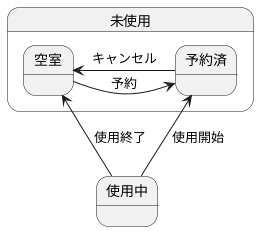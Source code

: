 @startuml 演習6-2_SD_部屋オブジェクト.pu
state 未使用{
    state 空室
    state 予約済
}
state 使用中
空室 -ri-> 予約済 :予約
空室 <-- 予約済 :キャンセル
使用中 -up-> 空室 :使用終了
使用中 --> 予約済 :使用開始
@enduml